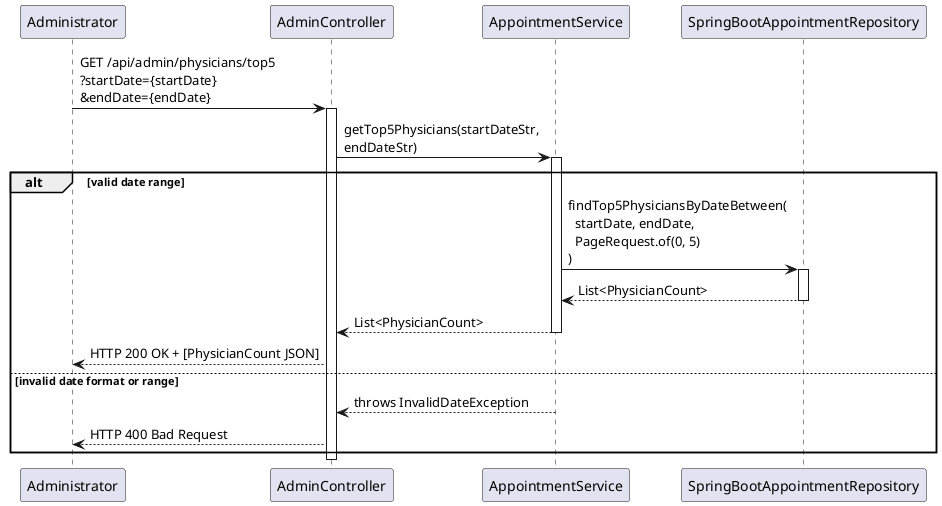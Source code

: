 @startuml

 Administrator-> AdminController : GET /api/admin/physicians/top5\n?startDate={startDate}\n&endDate={endDate}
activate AdminController

AdminController -> AppointmentService : getTop5Physicians(startDateStr,\nendDateStr)
activate AppointmentService

alt valid date range
  AppointmentService -> SpringBootAppointmentRepository : findTop5PhysiciansByDateBetween(\n  startDate, endDate,\n  PageRequest.of(0, 5)\n)
  activate SpringBootAppointmentRepository

  SpringBootAppointmentRepository --> AppointmentService : List<PhysicianCount>
  deactivate SpringBootAppointmentRepository

  AppointmentService --> AdminController : List<PhysicianCount>
  deactivate AppointmentService

  AdminController --> Administrator : HTTP 200 OK + [PhysicianCount JSON]
else invalid date format or range
  AppointmentService --> AdminController : throws InvalidDateException
  deactivate AppointmentService

  AdminController --> Administrator : HTTP 400 Bad Request
end

deactivate AdminController
@enduml
